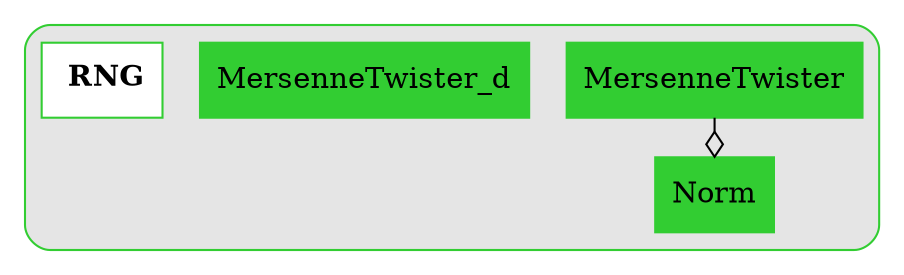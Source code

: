 digraph{
	 graph [splines=ortho]

	subgraph clusterRNG {
		style = rounded
		bgcolor = grey90
		color = limegreen
		node [shape = record, color = limegreen];

		MersenneTwister[label = MersenneTwister, style = filled];
		MersenneTwister_d[label = MersenneTwister_d, style = filled];
		Norm[label = Norm, style = filled];
		RNG[label =< <B> RNG</B>>, style = bold, fillcolor = white, style = filled];


		//------LAYOUT FOR SUBGRAPH------


		rankdir = BT; // Rank Direction Bottom to Top
		nodesep = 1.5; // Node Separation
		ranksep = 1.5; // Rank Separation


		//INHERITANCE//



		//COMPOSITION//


		MersenneTwister -> Norm [arrowhead=ediamond];
	}//end subgraph RNG
}//end digraph